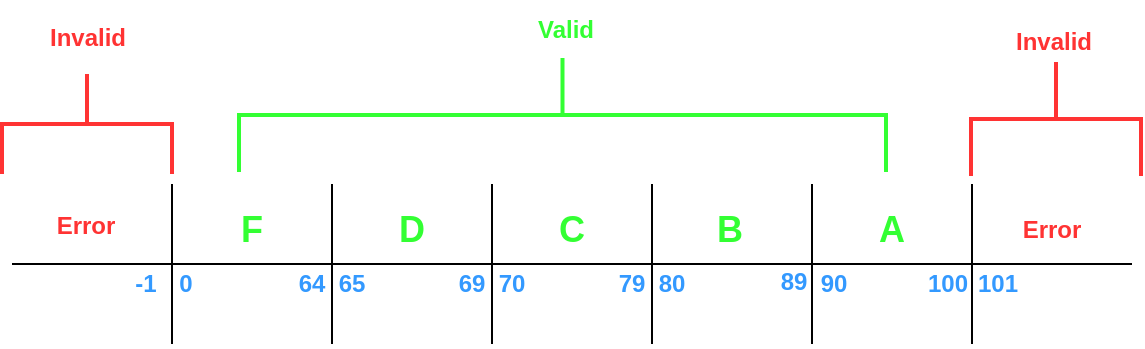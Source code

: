 <mxfile version="24.7.1" type="github">
  <diagram name="Page-1" id="pgEOk2ZZZyg2DZzEbbAK">
    <mxGraphModel dx="836" dy="519" grid="1" gridSize="10" guides="1" tooltips="1" connect="1" arrows="1" fold="1" page="1" pageScale="1" pageWidth="850" pageHeight="1100" math="0" shadow="0">
      <root>
        <mxCell id="0" />
        <mxCell id="1" parent="0" />
        <mxCell id="AD2ohw7JMZflEPI1sQsz-1" value="" style="endArrow=none;html=1;rounded=0;" edge="1" parent="1">
          <mxGeometry width="50" height="50" relative="1" as="geometry">
            <mxPoint x="40" y="240" as="sourcePoint" />
            <mxPoint x="600" y="240" as="targetPoint" />
          </mxGeometry>
        </mxCell>
        <mxCell id="AD2ohw7JMZflEPI1sQsz-2" value="" style="endArrow=none;html=1;rounded=0;" edge="1" parent="1">
          <mxGeometry width="50" height="50" relative="1" as="geometry">
            <mxPoint x="120" y="280" as="sourcePoint" />
            <mxPoint x="120" y="200" as="targetPoint" />
          </mxGeometry>
        </mxCell>
        <mxCell id="AD2ohw7JMZflEPI1sQsz-3" value="" style="endArrow=none;html=1;rounded=0;" edge="1" parent="1">
          <mxGeometry width="50" height="50" relative="1" as="geometry">
            <mxPoint x="200" y="280" as="sourcePoint" />
            <mxPoint x="200" y="200" as="targetPoint" />
          </mxGeometry>
        </mxCell>
        <mxCell id="AD2ohw7JMZflEPI1sQsz-4" value="" style="endArrow=none;html=1;rounded=0;" edge="1" parent="1">
          <mxGeometry width="50" height="50" relative="1" as="geometry">
            <mxPoint x="280" y="280" as="sourcePoint" />
            <mxPoint x="280" y="200" as="targetPoint" />
          </mxGeometry>
        </mxCell>
        <mxCell id="AD2ohw7JMZflEPI1sQsz-5" value="" style="endArrow=none;html=1;rounded=0;" edge="1" parent="1">
          <mxGeometry width="50" height="50" relative="1" as="geometry">
            <mxPoint x="360" y="280" as="sourcePoint" />
            <mxPoint x="360" y="200" as="targetPoint" />
          </mxGeometry>
        </mxCell>
        <mxCell id="AD2ohw7JMZflEPI1sQsz-6" value="" style="endArrow=none;html=1;rounded=0;" edge="1" parent="1">
          <mxGeometry width="50" height="50" relative="1" as="geometry">
            <mxPoint x="440" y="280" as="sourcePoint" />
            <mxPoint x="440" y="200" as="targetPoint" />
          </mxGeometry>
        </mxCell>
        <mxCell id="AD2ohw7JMZflEPI1sQsz-7" value="&lt;font color=&quot;#ff3333&quot;&gt;Error&lt;/font&gt;" style="text;strokeColor=none;align=center;fillColor=none;html=1;verticalAlign=middle;whiteSpace=wrap;rounded=0;fontStyle=1" vertex="1" parent="1">
          <mxGeometry x="37" y="205" width="80" height="32" as="geometry" />
        </mxCell>
        <mxCell id="AD2ohw7JMZflEPI1sQsz-9" value="" style="strokeWidth=2;html=1;shape=mxgraph.flowchart.annotation_2;align=left;labelPosition=right;pointerEvents=1;rotation=90;fontColor=#FF3333;strokeColor=#FF3333;" vertex="1" parent="1">
          <mxGeometry x="52.5" y="127.5" width="50" height="85" as="geometry" />
        </mxCell>
        <mxCell id="AD2ohw7JMZflEPI1sQsz-10" value="&lt;font color=&quot;#ff3333&quot;&gt;Invalid&lt;/font&gt;" style="text;strokeColor=none;align=center;fillColor=none;html=1;verticalAlign=middle;whiteSpace=wrap;rounded=0;fontStyle=1" vertex="1" parent="1">
          <mxGeometry x="47.5" y="112" width="60" height="30" as="geometry" />
        </mxCell>
        <mxCell id="AD2ohw7JMZflEPI1sQsz-11" value="&lt;font style=&quot;font-size: 18px;&quot;&gt;F&lt;/font&gt;" style="text;strokeColor=none;align=center;fillColor=none;html=1;verticalAlign=middle;whiteSpace=wrap;rounded=0;fontStyle=1;fontColor=#33FF33;fontSize=18;" vertex="1" parent="1">
          <mxGeometry x="130" y="208" width="60" height="30" as="geometry" />
        </mxCell>
        <mxCell id="AD2ohw7JMZflEPI1sQsz-12" value="D" style="text;strokeColor=none;align=center;fillColor=none;html=1;verticalAlign=middle;whiteSpace=wrap;rounded=0;fontStyle=1;fontColor=#33FF33;fontSize=18;" vertex="1" parent="1">
          <mxGeometry x="210" y="208" width="60" height="30" as="geometry" />
        </mxCell>
        <mxCell id="AD2ohw7JMZflEPI1sQsz-13" value="C" style="text;strokeColor=none;align=center;fillColor=none;html=1;verticalAlign=middle;whiteSpace=wrap;rounded=0;fontStyle=1;fontColor=#33FF33;fontSize=18;" vertex="1" parent="1">
          <mxGeometry x="290" y="208" width="60" height="30" as="geometry" />
        </mxCell>
        <mxCell id="AD2ohw7JMZflEPI1sQsz-14" value="B&lt;span style=&quot;color: rgba(0, 0, 0, 0); font-family: monospace; font-size: 0px; font-weight: 400; text-align: start; text-wrap: nowrap;&quot;&gt;%3CmxGraphModel%3E%3Croot%3E%3CmxCell%20id%3D%220%22%2F%3E%3CmxCell%20id%3D%221%22%20parent%3D%220%22%2F%3E%3CmxCell%20id%3D%222%22%20value%3D%22C%22%20style%3D%22text%3BstrokeColor%3Dnone%3Balign%3Dcenter%3BfillColor%3Dnone%3Bhtml%3D1%3BverticalAlign%3Dmiddle%3BwhiteSpace%3Dwrap%3Brounded%3D0%3BfontStyle%3D1%3BfontColor%3D%2333FF33%3BfontSize%3D18%3B%22%20vertex%3D%221%22%20parent%3D%221%22%3E%3CmxGeometry%20x%3D%22290%22%20y%3D%22208%22%20width%3D%2260%22%20height%3D%2230%22%20as%3D%22geometry%22%2F%3E%3C%2FmxCell%3E%3C%2Froot%3E%3C%2FmxGraphModel%3Ev&lt;/span&gt;&lt;span style=&quot;color: rgba(0, 0, 0, 0); font-family: monospace; font-size: 0px; font-weight: 400; text-align: start; text-wrap: nowrap;&quot;&gt;%3CmxGraphModel%3E%3Croot%3E%3CmxCell%20id%3D%220%22%2F%3E%3CmxCell%20id%3D%221%22%20parent%3D%220%22%2F%3E%3CmxCell%20id%3D%222%22%20value%3D%22C%22%20style%3D%22text%3BstrokeColor%3Dnone%3Balign%3Dcenter%3BfillColor%3Dnone%3Bhtml%3D1%3BverticalAlign%3Dmiddle%3BwhiteSpace%3Dwrap%3Brounded%3D0%3BfontStyle%3D1%3BfontColor%3D%2333FF33%3BfontSize%3D18%3B%22%20vertex%3D%221%22%20parent%3D%221%22%3E%3CmxGeometry%20x%3D%22290%22%20y%3D%22208%22%20width%3D%2260%22%20height%3D%2230%22%20as%3D%22geometry%22%2F%3E%3C%2FmxCell%3E%3C%2Froot%3E%3C%2FmxGraphModel%3E&lt;/span&gt;" style="text;strokeColor=none;align=center;fillColor=none;html=1;verticalAlign=middle;whiteSpace=wrap;rounded=0;fontStyle=1;fontColor=#33FF33;fontSize=18;" vertex="1" parent="1">
          <mxGeometry x="369" y="208" width="60" height="30" as="geometry" />
        </mxCell>
        <mxCell id="AD2ohw7JMZflEPI1sQsz-15" value="A" style="text;strokeColor=none;align=center;fillColor=none;html=1;verticalAlign=middle;whiteSpace=wrap;rounded=0;fontStyle=1;fontColor=#33FF33;fontSize=18;" vertex="1" parent="1">
          <mxGeometry x="450" y="208" width="60" height="30" as="geometry" />
        </mxCell>
        <mxCell id="AD2ohw7JMZflEPI1sQsz-16" value="" style="endArrow=none;html=1;rounded=0;" edge="1" parent="1">
          <mxGeometry width="50" height="50" relative="1" as="geometry">
            <mxPoint x="520" y="280" as="sourcePoint" />
            <mxPoint x="520" y="200" as="targetPoint" />
          </mxGeometry>
        </mxCell>
        <mxCell id="AD2ohw7JMZflEPI1sQsz-17" value="&lt;font color=&quot;#ff3333&quot;&gt;Error&lt;/font&gt;" style="text;strokeColor=none;align=center;fillColor=none;html=1;verticalAlign=middle;whiteSpace=wrap;rounded=0;fontStyle=1" vertex="1" parent="1">
          <mxGeometry x="530" y="208" width="60" height="30" as="geometry" />
        </mxCell>
        <mxCell id="AD2ohw7JMZflEPI1sQsz-18" value="" style="strokeWidth=2;html=1;shape=mxgraph.flowchart.annotation_2;align=left;labelPosition=right;pointerEvents=1;rotation=90;fontColor=#FF3333;strokeColor=#FF3333;" vertex="1" parent="1">
          <mxGeometry x="533.5" y="125" width="57" height="85" as="geometry" />
        </mxCell>
        <mxCell id="AD2ohw7JMZflEPI1sQsz-19" value="&lt;font color=&quot;#ff3333&quot;&gt;Invalid&lt;/font&gt;" style="text;strokeColor=none;align=center;fillColor=none;html=1;verticalAlign=middle;whiteSpace=wrap;rounded=0;fontStyle=1" vertex="1" parent="1">
          <mxGeometry x="530.5" y="114" width="60" height="30" as="geometry" />
        </mxCell>
        <mxCell id="AD2ohw7JMZflEPI1sQsz-20" value="" style="strokeWidth=2;html=1;shape=mxgraph.flowchart.annotation_2;align=left;labelPosition=right;pointerEvents=1;rotation=90;fontColor=#FF3333;strokeColor=#33FF33;" vertex="1" parent="1">
          <mxGeometry x="286.75" y="3.75" width="57" height="323.5" as="geometry" />
        </mxCell>
        <mxCell id="AD2ohw7JMZflEPI1sQsz-21" value="&lt;font&gt;Valid&lt;/font&gt;" style="text;strokeColor=none;align=center;fillColor=none;html=1;verticalAlign=middle;whiteSpace=wrap;rounded=0;fontStyle=1;fontColor=#33FF33;" vertex="1" parent="1">
          <mxGeometry x="286.75" y="108" width="60" height="30" as="geometry" />
        </mxCell>
        <mxCell id="AD2ohw7JMZflEPI1sQsz-22" value="-1" style="text;strokeColor=none;align=center;fillColor=none;html=1;verticalAlign=middle;whiteSpace=wrap;rounded=0;fontColor=#3399FF;fontStyle=1" vertex="1" parent="1">
          <mxGeometry x="97" y="244" width="20" height="12" as="geometry" />
        </mxCell>
        <mxCell id="AD2ohw7JMZflEPI1sQsz-23" value="0&lt;span style=&quot;color: rgba(0, 0, 0, 0); font-family: monospace; font-size: 0px; font-weight: 400; text-align: start; text-wrap: nowrap;&quot;&gt;%3CmxGraphModel%3E%3Croot%3E%3CmxCell%20id%3D%220%22%2F%3E%3CmxCell%20id%3D%221%22%20parent%3D%220%22%2F%3E%3CmxCell%20id%3D%222%22%20value%3D%22-1%22%20style%3D%22text%3BstrokeColor%3Dnone%3Balign%3Dcenter%3BfillColor%3Dnone%3Bhtml%3D1%3BverticalAlign%3Dmiddle%3BwhiteSpace%3Dwrap%3Brounded%3D0%3BfontColor%3D%233399FF%3BfontStyle%3D1%22%20vertex%3D%221%22%20parent%3D%221%22%3E%3CmxGeometry%20x%3D%2297%22%20y%3D%22244%22%20width%3D%2220%22%20height%3D%2212%22%20as%3D%22geometry%22%2F%3E%3C%2FmxCell%3E%3C%2Froot%3E%3C%2FmxGraphModel%3E&lt;/span&gt;" style="text;strokeColor=none;align=center;fillColor=none;html=1;verticalAlign=middle;whiteSpace=wrap;rounded=0;fontColor=#3399FF;fontStyle=1" vertex="1" parent="1">
          <mxGeometry x="117" y="244" width="20" height="12" as="geometry" />
        </mxCell>
        <mxCell id="AD2ohw7JMZflEPI1sQsz-24" value="64&lt;span style=&quot;color: rgba(0, 0, 0, 0); font-family: monospace; font-size: 0px; font-weight: 400; text-align: start; text-wrap: nowrap;&quot;&gt;%3CmxGraphModel%3E%3Croot%3E%3CmxCell%20id%3D%220%22%2F%3E%3CmxCell%20id%3D%221%22%20parent%3D%220%22%2F%3E%3CmxCell%20id%3D%222%22%20value%3D%220%26lt%3Bspan%20style%3D%26quot%3Bcolor%3A%20rgba(0%2C%200%2C%200%2C%200)%3B%20font-family%3A%20monospace%3B%20font-size%3A%200px%3B%20font-weight%3A%20400%3B%20text-align%3A%20start%3B%20text-wrap%3A%20nowrap%3B%26quot%3B%26gt%3B%253CmxGraphModel%253E%253Croot%253E%253CmxCell%2520id%253D%25220%2522%252F%253E%253CmxCell%2520id%253D%25221%2522%2520parent%253D%25220%2522%252F%253E%253CmxCell%2520id%253D%25222%2522%2520value%253D%2522-1%2522%2520style%253D%2522text%253BstrokeColor%253Dnone%253Balign%253Dcenter%253BfillColor%253Dnone%253Bhtml%253D1%253BverticalAlign%253Dmiddle%253BwhiteSpace%253Dwrap%253Brounded%253D0%253BfontColor%253D%25233399FF%253BfontStyle%253D1%2522%2520vertex%253D%25221%2522%2520parent%253D%25221%2522%253E%253CmxGeometry%2520x%253D%252297%2522%2520y%253D%2522244%2522%2520width%253D%252220%2522%2520height%253D%252212%2522%2520as%253D%2522geometry%2522%252F%253E%253C%252FmxCell%253E%253C%252Froot%253E%253C%252FmxGraphModel%253E%26lt%3B%2Fspan%26gt%3B%22%20style%3D%22text%3BstrokeColor%3Dnone%3Balign%3Dcenter%3BfillColor%3Dnone%3Bhtml%3D1%3BverticalAlign%3Dmiddle%3BwhiteSpace%3Dwrap%3Brounded%3D0%3BfontColor%3D%233399FF%3BfontStyle%3D1%22%20vertex%3D%221%22%20parent%3D%221%22%3E%3CmxGeometry%20x%3D%22117%22%20y%3D%22244%22%20width%3D%2220%22%20height%3D%2212%22%20as%3D%22geometry%22%2F%3E%3C%2FmxCell%3E%3C%2Froot%3E%3C%2FmxGraphModel%3E&lt;/span&gt;" style="text;strokeColor=none;align=center;fillColor=none;html=1;verticalAlign=middle;whiteSpace=wrap;rounded=0;fontColor=#3399FF;fontStyle=1" vertex="1" parent="1">
          <mxGeometry x="180" y="244" width="20" height="12" as="geometry" />
        </mxCell>
        <mxCell id="AD2ohw7JMZflEPI1sQsz-25" value="65&lt;span style=&quot;color: rgba(0, 0, 0, 0); font-family: monospace; font-size: 0px; font-weight: 400; text-align: start; text-wrap: nowrap;&quot;&gt;%3CmxGraphModel%3E%3Croot%3E%3CmxCell%20id%3D%220%22%2F%3E%3CmxCell%20id%3D%221%22%20parent%3D%220%22%2F%3E%3CmxCell%20id%3D%222%22%20value%3D%220%26lt%3Bspan%20style%3D%26quot%3Bcolor%3A%20rgba(0%2C%200%2C%200%2C%200)%3B%20font-family%3A%20monospace%3B%20font-size%3A%200px%3B%20font-weight%3A%20400%3B%20text-align%3A%20start%3B%20text-wrap%3A%20nowrap%3B%26quot%3B%26gt%3B%253CmxGraphModel%253E%253Croot%253E%253CmxCell%2520id%253D%25220%2522%252F%253E%253CmxCell%2520id%253D%25221%2522%2520parent%253D%25220%2522%252F%253E%253CmxCell%2520id%253D%25222%2522%2520value%253D%2522-1%2522%2520style%253D%2522text%253BstrokeColor%253Dnone%253Balign%253Dcenter%253BfillColor%253Dnone%253Bhtml%253D1%253BverticalAlign%253Dmiddle%253BwhiteSpace%253Dwrap%253Brounded%253D0%253BfontColor%253D%25233399FF%253BfontStyle%253D1%2522%2520vertex%253D%25221%2522%2520parent%253D%25221%2522%253E%253CmxGeometry%2520x%253D%252297%2522%2520y%253D%2522244%2522%2520width%253D%252220%2522%2520height%253D%252212%2522%2520as%253D%2522geometry%2522%252F%253E%253C%252FmxCell%253E%253C%252Froot%253E%253C%252FmxGraphModel%253E%26lt%3B%2Fspan%26gt%3B%22%20style%3D%22text%3BstrokeColor%3Dnone%3Balign%3Dcenter%3BfillColor%3Dnone%3Bhtml%3D1%3BverticalAlign%3Dmiddle%3BwhiteSpace%3Dwrap%3Brounded%3D0%3BfontColor%3D%233399FF%3BfontStyle%3D1%22%20vertex%3D%221%22%20parent%3D%221%22%3E%3CmxGeometry%20x%3D%22117%22%20y%3D%22244%22%20width%3D%2220%22%20height%3D%2212%22%20as%3D%22geometry%22%2F%3E%3C%2FmxCell%3E%3C%2Froot%3E%3C%2FmxGraphModel%35&lt;/span&gt;" style="text;strokeColor=none;align=center;fillColor=none;html=1;verticalAlign=middle;whiteSpace=wrap;rounded=0;fontColor=#3399FF;fontStyle=1" vertex="1" parent="1">
          <mxGeometry x="200" y="244" width="20" height="12" as="geometry" />
        </mxCell>
        <mxCell id="AD2ohw7JMZflEPI1sQsz-26" value="69&lt;span style=&quot;color: rgba(0, 0, 0, 0); font-family: monospace; font-size: 0px; font-weight: 400; text-align: start; text-wrap: nowrap;&quot;&gt;%3CmxGraphModel%3E%3Croot%3E%3CmxCell%20id%3D%220%22%2F%3E%3CmxCell%20id%3D%221%22%20parent%3D%220%22%2F%3E%3CmxCell%20id%3D%222%22%20value%3D%220%26lt%3Bspan%20style%3D%26quot%3Bcolor%3A%20rgba(0%2C%200%2C%200%2C%200)%3B%20font-family%3A%20monospace%3B%20font-size%3A%200px%3B%20font-weight%3A%20400%3B%20text-align%3A%20start%3B%20text-wrap%3A%20nowrap%3B%26quot%3B%26gt%3B%253CmxGraphModel%253E%253Croot%253E%253CmxCell%2520id%253D%25220%2522%252F%253E%253CmxCell%2520id%253D%25221%2522%2520parent%253D%25220%2522%252F%253E%253CmxCell%2520id%253D%25222%2522%2520value%253D%2522-1%2522%2520style%253D%2522text%253BstrokeColor%253Dnone%253Balign%253Dcenter%253BfillColor%253Dnone%253Bhtml%253D1%253BverticalAlign%253Dmiddle%253BwhiteSpace%253Dwrap%253Brounded%253D0%253BfontColor%253D%25233399FF%253BfontStyle%253D1%2522%2520vertex%253D%25221%2522%2520parent%253D%25221%2522%253E%253CmxGeometry%2520x%253D%252297%2522%2520y%253D%2522244%2522%2520width%253D%252220%2522%2520height%253D%252212%2522%2520as%253D%2522geometry%2522%252F%253E%253C%252FmxCell%253E%253C%252Froot%253E%253C%252FmxGraphModel%253E%26lt%3B%2Fspan%26gt%3B%22%20style%3D%22text%3BstrokeColor%3Dnone%3Balign%3Dcenter%3BfillColor%3Dnone%3Bhtml%3D1%3BverticalAlign%3Dmiddle%3BwhiteSpace%3Dwrap%3Brounded%3D0%3BfontColor%3D%233399FF%3BfontStyle%3D1%22%20vertex%3D%221%22%20parent%3D%221%22%3E%3CmxGeometry%20x%3D%22117%22%20y%3D%22244%22%20width%3D%2220%22%20height%3D%2212%22%20as%3D%22geometry%22%2F%3E%3C%2FmxCell%3E%3C%2Froot%3E%3C%2FmxGraphModel%35&lt;/span&gt;" style="text;strokeColor=none;align=center;fillColor=none;html=1;verticalAlign=middle;whiteSpace=wrap;rounded=0;fontColor=#3399FF;fontStyle=1" vertex="1" parent="1">
          <mxGeometry x="260" y="244" width="20" height="12" as="geometry" />
        </mxCell>
        <mxCell id="AD2ohw7JMZflEPI1sQsz-27" value="70" style="text;strokeColor=none;align=center;fillColor=none;html=1;verticalAlign=middle;whiteSpace=wrap;rounded=0;fontColor=#3399FF;fontStyle=1" vertex="1" parent="1">
          <mxGeometry x="280" y="244" width="20" height="12" as="geometry" />
        </mxCell>
        <mxCell id="AD2ohw7JMZflEPI1sQsz-28" value="79" style="text;strokeColor=none;align=center;fillColor=none;html=1;verticalAlign=middle;whiteSpace=wrap;rounded=0;fontColor=#3399FF;fontStyle=1" vertex="1" parent="1">
          <mxGeometry x="340" y="244" width="20" height="12" as="geometry" />
        </mxCell>
        <mxCell id="AD2ohw7JMZflEPI1sQsz-29" value="80" style="text;strokeColor=none;align=center;fillColor=none;html=1;verticalAlign=middle;whiteSpace=wrap;rounded=0;fontColor=#3399FF;fontStyle=1" vertex="1" parent="1">
          <mxGeometry x="360" y="244" width="20" height="12" as="geometry" />
        </mxCell>
        <mxCell id="AD2ohw7JMZflEPI1sQsz-30" value="89" style="text;strokeColor=none;align=center;fillColor=none;html=1;verticalAlign=middle;whiteSpace=wrap;rounded=0;fontColor=#3399FF;fontStyle=1" vertex="1" parent="1">
          <mxGeometry x="421" y="243" width="20" height="12" as="geometry" />
        </mxCell>
        <mxCell id="AD2ohw7JMZflEPI1sQsz-31" value="90" style="text;strokeColor=none;align=center;fillColor=none;html=1;verticalAlign=middle;whiteSpace=wrap;rounded=0;fontColor=#3399FF;fontStyle=1" vertex="1" parent="1">
          <mxGeometry x="441" y="244" width="20" height="12" as="geometry" />
        </mxCell>
        <mxCell id="AD2ohw7JMZflEPI1sQsz-32" value="100" style="text;strokeColor=none;align=center;fillColor=none;html=1;verticalAlign=middle;whiteSpace=wrap;rounded=0;fontColor=#3399FF;fontStyle=1" vertex="1" parent="1">
          <mxGeometry x="498" y="244" width="20" height="12" as="geometry" />
        </mxCell>
        <mxCell id="AD2ohw7JMZflEPI1sQsz-33" value="101" style="text;strokeColor=none;align=center;fillColor=none;html=1;verticalAlign=middle;whiteSpace=wrap;rounded=0;fontColor=#3399FF;fontStyle=1" vertex="1" parent="1">
          <mxGeometry x="523" y="244" width="20" height="12" as="geometry" />
        </mxCell>
      </root>
    </mxGraphModel>
  </diagram>
</mxfile>
